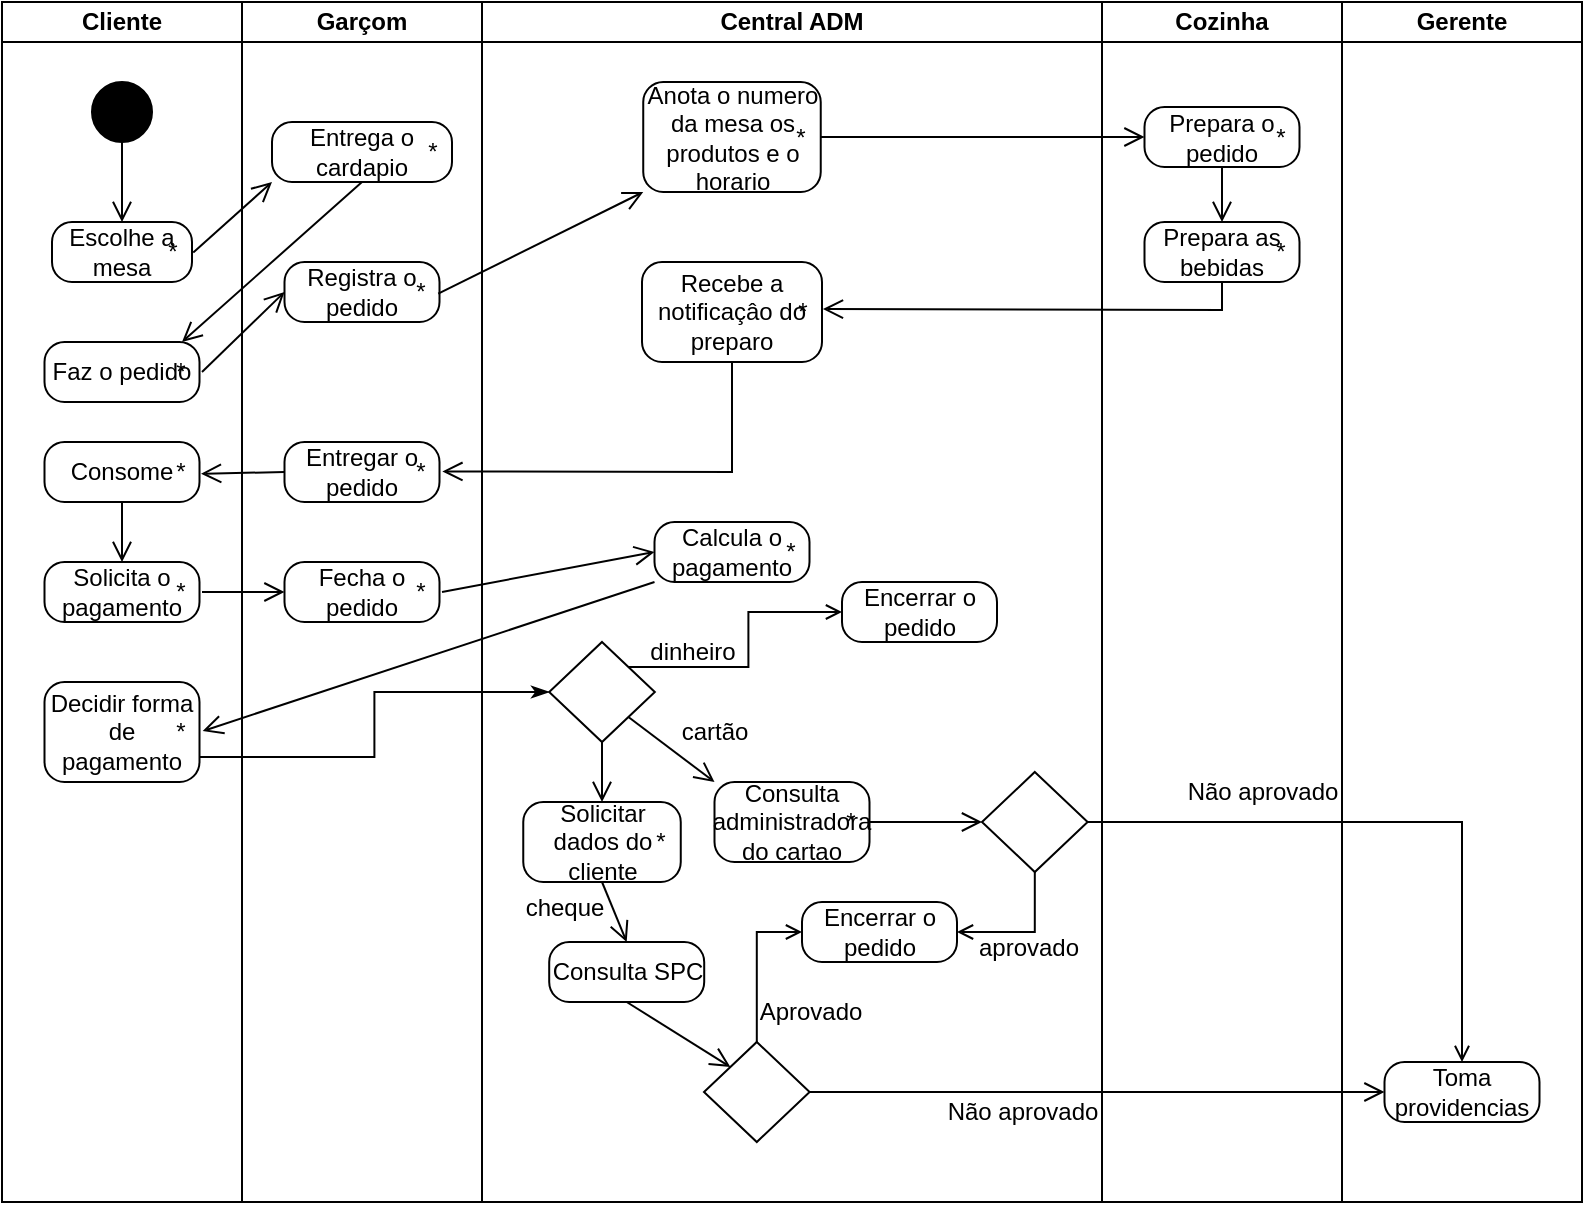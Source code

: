 <mxfile version="24.2.3" type="github">
  <diagram name="Página-1" id="BqkP0zEK79z1pLGELWx7">
    <mxGraphModel dx="1588" dy="758" grid="1" gridSize="10" guides="1" tooltips="1" connect="1" arrows="1" fold="1" page="1" pageScale="1" pageWidth="827" pageHeight="1169" math="0" shadow="0">
      <root>
        <mxCell id="0" />
        <mxCell id="1" parent="0" />
        <mxCell id="essIW2ThO4qJz_jhKlfG-8" value="Central ADM" style="swimlane;startSize=20;whiteSpace=wrap;html=1;" vertex="1" parent="1">
          <mxGeometry x="250" y="320" width="310" height="600" as="geometry" />
        </mxCell>
        <mxCell id="essIW2ThO4qJz_jhKlfG-37" value="Anota o numero da mesa os produtos e o horario" style="html=1;dashed=0;rounded=1;absoluteArcSize=1;arcSize=20;verticalAlign=middle;align=center;whiteSpace=wrap;" vertex="1" parent="essIW2ThO4qJz_jhKlfG-8">
          <mxGeometry x="80.62" y="40" width="88.75" height="55" as="geometry" />
        </mxCell>
        <mxCell id="essIW2ThO4qJz_jhKlfG-38" value="*" style="text;resizeWidth=0;resizeHeight=0;points=[];part=1;verticalAlign=middle;align=center;html=1;" vertex="1" parent="essIW2ThO4qJz_jhKlfG-37">
          <mxGeometry x="1" y="0.5" width="20" height="20" relative="1" as="geometry">
            <mxPoint x="-20" y="-10" as="offset" />
          </mxGeometry>
        </mxCell>
        <mxCell id="essIW2ThO4qJz_jhKlfG-48" value="Recebe a notificaçâo do preparo" style="html=1;dashed=0;rounded=1;absoluteArcSize=1;arcSize=20;verticalAlign=middle;align=center;whiteSpace=wrap;" vertex="1" parent="essIW2ThO4qJz_jhKlfG-8">
          <mxGeometry x="80" y="130" width="90" height="50" as="geometry" />
        </mxCell>
        <mxCell id="essIW2ThO4qJz_jhKlfG-49" value="*" style="text;resizeWidth=0;resizeHeight=0;points=[];part=1;verticalAlign=middle;align=center;html=1;" vertex="1" parent="essIW2ThO4qJz_jhKlfG-48">
          <mxGeometry x="1" y="0.5" width="20" height="20" relative="1" as="geometry">
            <mxPoint x="-20" y="-10" as="offset" />
          </mxGeometry>
        </mxCell>
        <mxCell id="essIW2ThO4qJz_jhKlfG-71" value="Calcula o pagamento" style="html=1;dashed=0;rounded=1;absoluteArcSize=1;arcSize=20;verticalAlign=middle;align=center;whiteSpace=wrap;" vertex="1" parent="essIW2ThO4qJz_jhKlfG-8">
          <mxGeometry x="86.25" y="260" width="77.5" height="30" as="geometry" />
        </mxCell>
        <mxCell id="essIW2ThO4qJz_jhKlfG-72" value="*" style="text;resizeWidth=0;resizeHeight=0;points=[];part=1;verticalAlign=middle;align=center;html=1;" vertex="1" parent="essIW2ThO4qJz_jhKlfG-71">
          <mxGeometry x="1" y="0.5" width="20" height="20" relative="1" as="geometry">
            <mxPoint x="-20" y="-10" as="offset" />
          </mxGeometry>
        </mxCell>
        <mxCell id="essIW2ThO4qJz_jhKlfG-149" style="edgeStyle=orthogonalEdgeStyle;rounded=0;orthogonalLoop=1;jettySize=auto;html=1;exitX=1;exitY=0;exitDx=0;exitDy=0;entryX=0;entryY=0.5;entryDx=0;entryDy=0;endArrow=open;endFill=0;" edge="1" parent="essIW2ThO4qJz_jhKlfG-8" source="essIW2ThO4qJz_jhKlfG-75" target="essIW2ThO4qJz_jhKlfG-119">
          <mxGeometry relative="1" as="geometry" />
        </mxCell>
        <mxCell id="essIW2ThO4qJz_jhKlfG-75" value="" style="rhombus;" vertex="1" parent="essIW2ThO4qJz_jhKlfG-8">
          <mxGeometry x="33.6" y="320" width="52.81" height="50" as="geometry" />
        </mxCell>
        <mxCell id="essIW2ThO4qJz_jhKlfG-84" value="Solicitar dados do cliente" style="html=1;dashed=0;rounded=1;absoluteArcSize=1;arcSize=20;verticalAlign=middle;align=center;whiteSpace=wrap;" vertex="1" parent="essIW2ThO4qJz_jhKlfG-8">
          <mxGeometry x="20.63" y="400" width="78.75" height="40" as="geometry" />
        </mxCell>
        <mxCell id="essIW2ThO4qJz_jhKlfG-85" value="*" style="text;resizeWidth=0;resizeHeight=0;points=[];part=1;verticalAlign=middle;align=center;html=1;" vertex="1" parent="essIW2ThO4qJz_jhKlfG-84">
          <mxGeometry x="1" y="0.5" width="20" height="20" relative="1" as="geometry">
            <mxPoint x="-20" y="-10" as="offset" />
          </mxGeometry>
        </mxCell>
        <mxCell id="essIW2ThO4qJz_jhKlfG-86" value="" style="endArrow=open;startArrow=none;endFill=0;startFill=0;endSize=8;html=1;verticalAlign=bottom;labelBackgroundColor=none;strokeWidth=1;rounded=0;exitX=0.5;exitY=1;exitDx=0;exitDy=0;entryX=0.5;entryY=0;entryDx=0;entryDy=0;" edge="1" parent="essIW2ThO4qJz_jhKlfG-8" source="essIW2ThO4qJz_jhKlfG-75" target="essIW2ThO4qJz_jhKlfG-84">
          <mxGeometry width="160" relative="1" as="geometry">
            <mxPoint x="-30" y="410" as="sourcePoint" />
            <mxPoint x="130" y="410" as="targetPoint" />
          </mxGeometry>
        </mxCell>
        <mxCell id="essIW2ThO4qJz_jhKlfG-88" value="Consulta SPC" style="html=1;dashed=0;rounded=1;absoluteArcSize=1;arcSize=20;verticalAlign=middle;align=center;whiteSpace=wrap;" vertex="1" parent="essIW2ThO4qJz_jhKlfG-8">
          <mxGeometry x="33.6" y="470" width="77.5" height="30" as="geometry" />
        </mxCell>
        <mxCell id="essIW2ThO4qJz_jhKlfG-91" value="" style="endArrow=open;startArrow=none;endFill=0;startFill=0;endSize=8;html=1;verticalAlign=bottom;labelBackgroundColor=none;strokeWidth=1;rounded=0;exitX=0.5;exitY=1;exitDx=0;exitDy=0;entryX=0.5;entryY=0;entryDx=0;entryDy=0;" edge="1" parent="essIW2ThO4qJz_jhKlfG-8" source="essIW2ThO4qJz_jhKlfG-84" target="essIW2ThO4qJz_jhKlfG-88">
          <mxGeometry width="160" relative="1" as="geometry">
            <mxPoint x="-80" y="360" as="sourcePoint" />
            <mxPoint x="80" y="360" as="targetPoint" />
          </mxGeometry>
        </mxCell>
        <mxCell id="essIW2ThO4qJz_jhKlfG-92" value="" style="endArrow=open;startArrow=none;endFill=0;startFill=0;endSize=8;html=1;verticalAlign=bottom;labelBackgroundColor=none;strokeWidth=1;rounded=0;exitX=0.5;exitY=1;exitDx=0;exitDy=0;entryX=0;entryY=0;entryDx=0;entryDy=0;" edge="1" parent="essIW2ThO4qJz_jhKlfG-8" source="essIW2ThO4qJz_jhKlfG-88" target="essIW2ThO4qJz_jhKlfG-116">
          <mxGeometry width="160" relative="1" as="geometry">
            <mxPoint x="-80" y="360" as="sourcePoint" />
            <mxPoint x="100" y="530" as="targetPoint" />
          </mxGeometry>
        </mxCell>
        <mxCell id="essIW2ThO4qJz_jhKlfG-113" value="Consulta administradora do cartao" style="html=1;dashed=0;rounded=1;absoluteArcSize=1;arcSize=20;verticalAlign=middle;align=center;whiteSpace=wrap;" vertex="1" parent="essIW2ThO4qJz_jhKlfG-8">
          <mxGeometry x="116.25" y="390" width="77.5" height="40" as="geometry" />
        </mxCell>
        <mxCell id="essIW2ThO4qJz_jhKlfG-114" value="*" style="text;resizeWidth=0;resizeHeight=0;points=[];part=1;verticalAlign=middle;align=center;html=1;" vertex="1" parent="essIW2ThO4qJz_jhKlfG-113">
          <mxGeometry x="1" y="0.5" width="20" height="20" relative="1" as="geometry">
            <mxPoint x="-20" y="-10" as="offset" />
          </mxGeometry>
        </mxCell>
        <mxCell id="essIW2ThO4qJz_jhKlfG-115" value="cartão" style="text;html=1;align=center;verticalAlign=middle;resizable=0;points=[];autosize=1;strokeColor=none;fillColor=none;" vertex="1" parent="essIW2ThO4qJz_jhKlfG-8">
          <mxGeometry x="86.41" y="350" width="60" height="30" as="geometry" />
        </mxCell>
        <mxCell id="essIW2ThO4qJz_jhKlfG-110" value="" style="endArrow=open;startArrow=none;endFill=0;startFill=0;endSize=8;html=1;verticalAlign=bottom;labelBackgroundColor=none;strokeWidth=1;rounded=0;exitX=1;exitY=1;exitDx=0;exitDy=0;entryX=0;entryY=0;entryDx=0;entryDy=0;" edge="1" parent="essIW2ThO4qJz_jhKlfG-8" source="essIW2ThO4qJz_jhKlfG-75" target="essIW2ThO4qJz_jhKlfG-113">
          <mxGeometry width="160" relative="1" as="geometry">
            <mxPoint x="-150" y="410" as="sourcePoint" />
            <mxPoint x="130" y="390" as="targetPoint" />
          </mxGeometry>
        </mxCell>
        <mxCell id="essIW2ThO4qJz_jhKlfG-144" style="edgeStyle=orthogonalEdgeStyle;rounded=0;orthogonalLoop=1;jettySize=auto;html=1;exitX=0.5;exitY=0;exitDx=0;exitDy=0;entryX=0;entryY=0.5;entryDx=0;entryDy=0;endArrow=open;endFill=0;" edge="1" parent="essIW2ThO4qJz_jhKlfG-8" source="essIW2ThO4qJz_jhKlfG-116" target="essIW2ThO4qJz_jhKlfG-90">
          <mxGeometry relative="1" as="geometry" />
        </mxCell>
        <mxCell id="essIW2ThO4qJz_jhKlfG-116" value="" style="rhombus;" vertex="1" parent="essIW2ThO4qJz_jhKlfG-8">
          <mxGeometry x="111" y="520" width="52.81" height="50" as="geometry" />
        </mxCell>
        <mxCell id="essIW2ThO4qJz_jhKlfG-90" value="Encerrar o pedido" style="html=1;dashed=0;rounded=1;absoluteArcSize=1;arcSize=20;verticalAlign=middle;align=center;whiteSpace=wrap;" vertex="1" parent="essIW2ThO4qJz_jhKlfG-8">
          <mxGeometry x="160" y="450" width="77.5" height="30" as="geometry" />
        </mxCell>
        <mxCell id="essIW2ThO4qJz_jhKlfG-119" value="Encerrar o pedido" style="html=1;dashed=0;rounded=1;absoluteArcSize=1;arcSize=20;verticalAlign=middle;align=center;whiteSpace=wrap;" vertex="1" parent="essIW2ThO4qJz_jhKlfG-8">
          <mxGeometry x="180" y="290" width="77.5" height="30" as="geometry" />
        </mxCell>
        <mxCell id="essIW2ThO4qJz_jhKlfG-142" style="edgeStyle=orthogonalEdgeStyle;rounded=0;orthogonalLoop=1;jettySize=auto;html=1;exitX=0.5;exitY=1;exitDx=0;exitDy=0;entryX=1;entryY=0.5;entryDx=0;entryDy=0;endArrow=open;endFill=0;" edge="1" parent="essIW2ThO4qJz_jhKlfG-8" source="essIW2ThO4qJz_jhKlfG-127" target="essIW2ThO4qJz_jhKlfG-90">
          <mxGeometry relative="1" as="geometry" />
        </mxCell>
        <mxCell id="essIW2ThO4qJz_jhKlfG-127" value="" style="rhombus;" vertex="1" parent="essIW2ThO4qJz_jhKlfG-8">
          <mxGeometry x="250" y="385" width="52.81" height="50" as="geometry" />
        </mxCell>
        <mxCell id="essIW2ThO4qJz_jhKlfG-128" value="" style="endArrow=open;startArrow=none;endFill=0;startFill=0;endSize=8;html=1;verticalAlign=bottom;labelBackgroundColor=none;strokeWidth=1;rounded=0;exitX=1;exitY=0.5;exitDx=0;exitDy=0;entryX=0;entryY=0.5;entryDx=0;entryDy=0;" edge="1" parent="essIW2ThO4qJz_jhKlfG-8" source="essIW2ThO4qJz_jhKlfG-113" target="essIW2ThO4qJz_jhKlfG-127">
          <mxGeometry width="160" relative="1" as="geometry">
            <mxPoint x="210" y="410" as="sourcePoint" />
            <mxPoint x="210" y="370" as="targetPoint" />
          </mxGeometry>
        </mxCell>
        <mxCell id="essIW2ThO4qJz_jhKlfG-136" value="Aprovado" style="text;html=1;align=center;verticalAlign=middle;resizable=0;points=[];autosize=1;strokeColor=none;fillColor=none;" vertex="1" parent="essIW2ThO4qJz_jhKlfG-8">
          <mxGeometry x="124" y="490" width="80" height="30" as="geometry" />
        </mxCell>
        <mxCell id="essIW2ThO4qJz_jhKlfG-137" value="Não aprovado" style="text;html=1;align=center;verticalAlign=middle;resizable=0;points=[];autosize=1;strokeColor=none;fillColor=none;" vertex="1" parent="essIW2ThO4qJz_jhKlfG-8">
          <mxGeometry x="220" y="540" width="100" height="30" as="geometry" />
        </mxCell>
        <mxCell id="essIW2ThO4qJz_jhKlfG-143" value="aprovado" style="text;html=1;align=center;verticalAlign=middle;resizable=0;points=[];autosize=1;strokeColor=none;fillColor=none;" vertex="1" parent="essIW2ThO4qJz_jhKlfG-8">
          <mxGeometry x="237.5" y="458" width="70" height="30" as="geometry" />
        </mxCell>
        <mxCell id="essIW2ThO4qJz_jhKlfG-150" value="dinheiro" style="text;html=1;align=center;verticalAlign=middle;resizable=0;points=[];autosize=1;strokeColor=none;fillColor=none;" vertex="1" parent="essIW2ThO4qJz_jhKlfG-8">
          <mxGeometry x="70" y="310" width="70" height="30" as="geometry" />
        </mxCell>
        <mxCell id="essIW2ThO4qJz_jhKlfG-9" value="Garçom" style="swimlane;startSize=20;whiteSpace=wrap;html=1;" vertex="1" parent="1">
          <mxGeometry x="130" y="320" width="120" height="600" as="geometry" />
        </mxCell>
        <mxCell id="essIW2ThO4qJz_jhKlfG-25" value="Entrega o cardapio" style="html=1;dashed=0;rounded=1;absoluteArcSize=1;arcSize=20;verticalAlign=middle;align=center;whiteSpace=wrap;" vertex="1" parent="essIW2ThO4qJz_jhKlfG-9">
          <mxGeometry x="15" y="60" width="90" height="30" as="geometry" />
        </mxCell>
        <mxCell id="essIW2ThO4qJz_jhKlfG-26" value="*" style="text;resizeWidth=0;resizeHeight=0;points=[];part=1;verticalAlign=middle;align=center;html=1;" vertex="1" parent="essIW2ThO4qJz_jhKlfG-25">
          <mxGeometry x="1" y="0.5" width="20" height="20" relative="1" as="geometry">
            <mxPoint x="-20" y="-10" as="offset" />
          </mxGeometry>
        </mxCell>
        <mxCell id="essIW2ThO4qJz_jhKlfG-30" value="Registra o pedido" style="html=1;dashed=0;rounded=1;absoluteArcSize=1;arcSize=20;verticalAlign=middle;align=center;whiteSpace=wrap;" vertex="1" parent="essIW2ThO4qJz_jhKlfG-9">
          <mxGeometry x="21.25" y="130" width="77.5" height="30" as="geometry" />
        </mxCell>
        <mxCell id="essIW2ThO4qJz_jhKlfG-31" value="*" style="text;resizeWidth=0;resizeHeight=0;points=[];part=1;verticalAlign=middle;align=center;html=1;" vertex="1" parent="essIW2ThO4qJz_jhKlfG-30">
          <mxGeometry x="1" y="0.5" width="20" height="20" relative="1" as="geometry">
            <mxPoint x="-20" y="-10" as="offset" />
          </mxGeometry>
        </mxCell>
        <mxCell id="essIW2ThO4qJz_jhKlfG-51" value="Entregar o pedido" style="html=1;dashed=0;rounded=1;absoluteArcSize=1;arcSize=20;verticalAlign=middle;align=center;whiteSpace=wrap;" vertex="1" parent="essIW2ThO4qJz_jhKlfG-9">
          <mxGeometry x="21.25" y="220" width="77.5" height="30" as="geometry" />
        </mxCell>
        <mxCell id="essIW2ThO4qJz_jhKlfG-52" value="*" style="text;resizeWidth=0;resizeHeight=0;points=[];part=1;verticalAlign=middle;align=center;html=1;" vertex="1" parent="essIW2ThO4qJz_jhKlfG-51">
          <mxGeometry x="1" y="0.5" width="20" height="20" relative="1" as="geometry">
            <mxPoint x="-20" y="-10" as="offset" />
          </mxGeometry>
        </mxCell>
        <mxCell id="essIW2ThO4qJz_jhKlfG-64" value="Fecha o pedido" style="html=1;dashed=0;rounded=1;absoluteArcSize=1;arcSize=20;verticalAlign=middle;align=center;whiteSpace=wrap;" vertex="1" parent="essIW2ThO4qJz_jhKlfG-9">
          <mxGeometry x="21.25" y="280" width="77.5" height="30" as="geometry" />
        </mxCell>
        <mxCell id="essIW2ThO4qJz_jhKlfG-65" value="*" style="text;resizeWidth=0;resizeHeight=0;points=[];part=1;verticalAlign=middle;align=center;html=1;" vertex="1" parent="essIW2ThO4qJz_jhKlfG-64">
          <mxGeometry x="1" y="0.5" width="20" height="20" relative="1" as="geometry">
            <mxPoint x="-20" y="-10" as="offset" />
          </mxGeometry>
        </mxCell>
        <mxCell id="essIW2ThO4qJz_jhKlfG-10" value="Cozinha" style="swimlane;startSize=20;whiteSpace=wrap;html=1;" vertex="1" parent="1">
          <mxGeometry x="560" y="320" width="120" height="600" as="geometry" />
        </mxCell>
        <mxCell id="essIW2ThO4qJz_jhKlfG-40" value="Prepara o pedido" style="html=1;dashed=0;rounded=1;absoluteArcSize=1;arcSize=20;verticalAlign=middle;align=center;whiteSpace=wrap;" vertex="1" parent="essIW2ThO4qJz_jhKlfG-10">
          <mxGeometry x="21.25" y="52.5" width="77.5" height="30" as="geometry" />
        </mxCell>
        <mxCell id="essIW2ThO4qJz_jhKlfG-41" value="*" style="text;resizeWidth=0;resizeHeight=0;points=[];part=1;verticalAlign=middle;align=center;html=1;" vertex="1" parent="essIW2ThO4qJz_jhKlfG-40">
          <mxGeometry x="1" y="0.5" width="20" height="20" relative="1" as="geometry">
            <mxPoint x="-20" y="-10" as="offset" />
          </mxGeometry>
        </mxCell>
        <mxCell id="essIW2ThO4qJz_jhKlfG-45" value="Prepara as bebidas" style="html=1;dashed=0;rounded=1;absoluteArcSize=1;arcSize=20;verticalAlign=middle;align=center;whiteSpace=wrap;" vertex="1" parent="essIW2ThO4qJz_jhKlfG-10">
          <mxGeometry x="21.25" y="110" width="77.5" height="30" as="geometry" />
        </mxCell>
        <mxCell id="essIW2ThO4qJz_jhKlfG-46" value="*" style="text;resizeWidth=0;resizeHeight=0;points=[];part=1;verticalAlign=middle;align=center;html=1;" vertex="1" parent="essIW2ThO4qJz_jhKlfG-45">
          <mxGeometry x="1" y="0.5" width="20" height="20" relative="1" as="geometry">
            <mxPoint x="-20" y="-10" as="offset" />
          </mxGeometry>
        </mxCell>
        <mxCell id="essIW2ThO4qJz_jhKlfG-47" value="" style="endArrow=open;startArrow=none;endFill=0;startFill=0;endSize=8;html=1;verticalAlign=bottom;labelBackgroundColor=none;strokeWidth=1;rounded=0;exitX=0.5;exitY=1;exitDx=0;exitDy=0;entryX=0.5;entryY=0;entryDx=0;entryDy=0;" edge="1" parent="essIW2ThO4qJz_jhKlfG-10" source="essIW2ThO4qJz_jhKlfG-40" target="essIW2ThO4qJz_jhKlfG-45">
          <mxGeometry width="160" relative="1" as="geometry">
            <mxPoint x="-130" y="200" as="sourcePoint" />
            <mxPoint x="30" y="200" as="targetPoint" />
          </mxGeometry>
        </mxCell>
        <mxCell id="essIW2ThO4qJz_jhKlfG-139" value="Não aprovado" style="text;html=1;align=center;verticalAlign=middle;resizable=0;points=[];autosize=1;strokeColor=none;fillColor=none;" vertex="1" parent="essIW2ThO4qJz_jhKlfG-10">
          <mxGeometry x="30" y="380" width="100" height="30" as="geometry" />
        </mxCell>
        <mxCell id="essIW2ThO4qJz_jhKlfG-11" value="Cliente" style="swimlane;startSize=20;whiteSpace=wrap;html=1;" vertex="1" parent="1">
          <mxGeometry x="10" y="320" width="120" height="600" as="geometry" />
        </mxCell>
        <mxCell id="essIW2ThO4qJz_jhKlfG-15" value="" style="ellipse;fillColor=strokeColor;html=1;" vertex="1" parent="essIW2ThO4qJz_jhKlfG-11">
          <mxGeometry x="45" y="40" width="30" height="30" as="geometry" />
        </mxCell>
        <mxCell id="essIW2ThO4qJz_jhKlfG-17" value="Escolhe a mesa" style="html=1;dashed=0;rounded=1;absoluteArcSize=1;arcSize=20;verticalAlign=middle;align=center;whiteSpace=wrap;" vertex="1" parent="essIW2ThO4qJz_jhKlfG-11">
          <mxGeometry x="25" y="110" width="70" height="30" as="geometry" />
        </mxCell>
        <mxCell id="essIW2ThO4qJz_jhKlfG-18" value="*" style="text;resizeWidth=0;resizeHeight=0;points=[];part=1;verticalAlign=middle;align=center;html=1;" vertex="1" parent="essIW2ThO4qJz_jhKlfG-17">
          <mxGeometry x="1" y="0.5" width="20" height="20" relative="1" as="geometry">
            <mxPoint x="-20" y="-10" as="offset" />
          </mxGeometry>
        </mxCell>
        <mxCell id="essIW2ThO4qJz_jhKlfG-23" value="" style="endArrow=open;startArrow=none;endFill=0;startFill=0;endSize=8;html=1;verticalAlign=bottom;labelBackgroundColor=none;strokeWidth=1;rounded=0;exitX=0.5;exitY=1;exitDx=0;exitDy=0;entryX=0.5;entryY=0;entryDx=0;entryDy=0;" edge="1" parent="essIW2ThO4qJz_jhKlfG-11" source="essIW2ThO4qJz_jhKlfG-15" target="essIW2ThO4qJz_jhKlfG-17">
          <mxGeometry width="160" relative="1" as="geometry">
            <mxPoint x="210" y="210" as="sourcePoint" />
            <mxPoint x="370" y="210" as="targetPoint" />
          </mxGeometry>
        </mxCell>
        <mxCell id="essIW2ThO4qJz_jhKlfG-28" value="Faz o pedido" style="html=1;dashed=0;rounded=1;absoluteArcSize=1;arcSize=20;verticalAlign=middle;align=center;whiteSpace=wrap;" vertex="1" parent="essIW2ThO4qJz_jhKlfG-11">
          <mxGeometry x="21.25" y="170" width="77.5" height="30" as="geometry" />
        </mxCell>
        <mxCell id="essIW2ThO4qJz_jhKlfG-29" value="*" style="text;resizeWidth=0;resizeHeight=0;points=[];part=1;verticalAlign=middle;align=center;html=1;" vertex="1" parent="essIW2ThO4qJz_jhKlfG-28">
          <mxGeometry x="1" y="0.5" width="20" height="20" relative="1" as="geometry">
            <mxPoint x="-20" y="-10" as="offset" />
          </mxGeometry>
        </mxCell>
        <mxCell id="essIW2ThO4qJz_jhKlfG-56" value="Solicita o pagamento" style="html=1;dashed=0;rounded=1;absoluteArcSize=1;arcSize=20;verticalAlign=middle;align=center;whiteSpace=wrap;" vertex="1" parent="essIW2ThO4qJz_jhKlfG-11">
          <mxGeometry x="21.25" y="280" width="77.5" height="30" as="geometry" />
        </mxCell>
        <mxCell id="essIW2ThO4qJz_jhKlfG-57" value="*" style="text;resizeWidth=0;resizeHeight=0;points=[];part=1;verticalAlign=middle;align=center;html=1;" vertex="1" parent="essIW2ThO4qJz_jhKlfG-56">
          <mxGeometry x="1" y="0.5" width="20" height="20" relative="1" as="geometry">
            <mxPoint x="-20" y="-10" as="offset" />
          </mxGeometry>
        </mxCell>
        <mxCell id="essIW2ThO4qJz_jhKlfG-59" value="Consome" style="html=1;dashed=0;rounded=1;absoluteArcSize=1;arcSize=20;verticalAlign=middle;align=center;whiteSpace=wrap;" vertex="1" parent="essIW2ThO4qJz_jhKlfG-11">
          <mxGeometry x="21.25" y="220" width="77.5" height="30" as="geometry" />
        </mxCell>
        <mxCell id="essIW2ThO4qJz_jhKlfG-60" value="*" style="text;resizeWidth=0;resizeHeight=0;points=[];part=1;verticalAlign=middle;align=center;html=1;" vertex="1" parent="essIW2ThO4qJz_jhKlfG-59">
          <mxGeometry x="1" y="0.5" width="20" height="20" relative="1" as="geometry">
            <mxPoint x="-20" y="-10" as="offset" />
          </mxGeometry>
        </mxCell>
        <mxCell id="essIW2ThO4qJz_jhKlfG-61" value="" style="endArrow=open;startArrow=none;endFill=0;startFill=0;endSize=8;html=1;verticalAlign=bottom;labelBackgroundColor=none;strokeWidth=1;rounded=0;exitX=0.5;exitY=1;exitDx=0;exitDy=0;entryX=0.5;entryY=0;entryDx=0;entryDy=0;" edge="1" parent="essIW2ThO4qJz_jhKlfG-11" source="essIW2ThO4qJz_jhKlfG-59" target="essIW2ThO4qJz_jhKlfG-56">
          <mxGeometry width="160" relative="1" as="geometry">
            <mxPoint x="220" y="190" as="sourcePoint" />
            <mxPoint x="380" y="190" as="targetPoint" />
          </mxGeometry>
        </mxCell>
        <mxCell id="essIW2ThO4qJz_jhKlfG-79" value="Decidir forma de pagamento" style="html=1;dashed=0;rounded=1;absoluteArcSize=1;arcSize=20;verticalAlign=middle;align=center;whiteSpace=wrap;" vertex="1" parent="essIW2ThO4qJz_jhKlfG-11">
          <mxGeometry x="21.25" y="340" width="77.5" height="50" as="geometry" />
        </mxCell>
        <mxCell id="essIW2ThO4qJz_jhKlfG-80" value="*" style="text;resizeWidth=0;resizeHeight=0;points=[];part=1;verticalAlign=middle;align=center;html=1;" vertex="1" parent="essIW2ThO4qJz_jhKlfG-79">
          <mxGeometry x="1" y="0.5" width="20" height="20" relative="1" as="geometry">
            <mxPoint x="-20" y="-10" as="offset" />
          </mxGeometry>
        </mxCell>
        <mxCell id="essIW2ThO4qJz_jhKlfG-24" value="" style="endArrow=open;startArrow=none;endFill=0;startFill=0;endSize=8;html=1;verticalAlign=bottom;labelBackgroundColor=none;strokeWidth=1;rounded=0;exitX=1.032;exitY=0.512;exitDx=0;exitDy=0;exitPerimeter=0;entryX=0;entryY=1;entryDx=0;entryDy=0;" edge="1" parent="1" source="essIW2ThO4qJz_jhKlfG-18" target="essIW2ThO4qJz_jhKlfG-25">
          <mxGeometry width="160" relative="1" as="geometry">
            <mxPoint x="220" y="530" as="sourcePoint" />
            <mxPoint x="150" y="400" as="targetPoint" />
          </mxGeometry>
        </mxCell>
        <mxCell id="essIW2ThO4qJz_jhKlfG-27" value="" style="endArrow=open;startArrow=none;endFill=0;startFill=0;endSize=8;html=1;verticalAlign=bottom;labelBackgroundColor=none;strokeWidth=1;rounded=0;exitX=0.5;exitY=1;exitDx=0;exitDy=0;" edge="1" parent="1" source="essIW2ThO4qJz_jhKlfG-25">
          <mxGeometry width="160" relative="1" as="geometry">
            <mxPoint x="230" y="510" as="sourcePoint" />
            <mxPoint x="100" y="490" as="targetPoint" />
          </mxGeometry>
        </mxCell>
        <mxCell id="essIW2ThO4qJz_jhKlfG-32" value="" style="endArrow=open;startArrow=none;endFill=0;startFill=0;endSize=8;html=1;verticalAlign=bottom;labelBackgroundColor=none;strokeWidth=1;rounded=0;entryX=0;entryY=0.5;entryDx=0;entryDy=0;" edge="1" parent="1" target="essIW2ThO4qJz_jhKlfG-30">
          <mxGeometry width="160" relative="1" as="geometry">
            <mxPoint x="110" y="505" as="sourcePoint" />
            <mxPoint x="390" y="510" as="targetPoint" />
          </mxGeometry>
        </mxCell>
        <mxCell id="essIW2ThO4qJz_jhKlfG-39" value="" style="endArrow=open;startArrow=none;endFill=0;startFill=0;endSize=8;html=1;verticalAlign=bottom;labelBackgroundColor=none;strokeWidth=1;rounded=0;entryX=0;entryY=1;entryDx=0;entryDy=0;exitX=0.969;exitY=0.54;exitDx=0;exitDy=0;exitPerimeter=0;" edge="1" parent="1" source="essIW2ThO4qJz_jhKlfG-31" target="essIW2ThO4qJz_jhKlfG-37">
          <mxGeometry width="160" relative="1" as="geometry">
            <mxPoint x="230" y="510" as="sourcePoint" />
            <mxPoint x="390" y="510" as="targetPoint" />
          </mxGeometry>
        </mxCell>
        <mxCell id="essIW2ThO4qJz_jhKlfG-42" value="" style="endArrow=open;startArrow=none;endFill=0;startFill=0;endSize=8;html=1;verticalAlign=bottom;labelBackgroundColor=none;strokeWidth=1;rounded=0;exitX=1;exitY=0.5;exitDx=0;exitDy=0;entryX=0;entryY=0.5;entryDx=0;entryDy=0;" edge="1" parent="1" source="essIW2ThO4qJz_jhKlfG-37" target="essIW2ThO4qJz_jhKlfG-40">
          <mxGeometry width="160" relative="1" as="geometry">
            <mxPoint x="240" y="520" as="sourcePoint" />
            <mxPoint x="400" y="520" as="targetPoint" />
          </mxGeometry>
        </mxCell>
        <mxCell id="essIW2ThO4qJz_jhKlfG-50" value="" style="endArrow=open;startArrow=none;endFill=0;startFill=0;endSize=8;html=1;verticalAlign=bottom;labelBackgroundColor=none;strokeWidth=1;rounded=0;exitX=0.5;exitY=1;exitDx=0;exitDy=0;entryX=1.023;entryY=0.426;entryDx=0;entryDy=0;entryPerimeter=0;" edge="1" parent="1" source="essIW2ThO4qJz_jhKlfG-45" target="essIW2ThO4qJz_jhKlfG-49">
          <mxGeometry width="160" relative="1" as="geometry">
            <mxPoint x="240" y="520" as="sourcePoint" />
            <mxPoint x="400" y="520" as="targetPoint" />
            <Array as="points">
              <mxPoint x="620" y="474" />
            </Array>
          </mxGeometry>
        </mxCell>
        <mxCell id="essIW2ThO4qJz_jhKlfG-53" value="" style="endArrow=open;startArrow=none;endFill=0;startFill=0;endSize=8;html=1;verticalAlign=bottom;labelBackgroundColor=none;strokeWidth=1;rounded=0;exitX=0.5;exitY=1;exitDx=0;exitDy=0;entryX=1.072;entryY=0.486;entryDx=0;entryDy=0;entryPerimeter=0;" edge="1" parent="1" source="essIW2ThO4qJz_jhKlfG-48" target="essIW2ThO4qJz_jhKlfG-52">
          <mxGeometry width="160" relative="1" as="geometry">
            <mxPoint x="240" y="610" as="sourcePoint" />
            <mxPoint x="400" y="610" as="targetPoint" />
            <Array as="points">
              <mxPoint x="375" y="555" />
            </Array>
          </mxGeometry>
        </mxCell>
        <mxCell id="essIW2ThO4qJz_jhKlfG-58" value="" style="endArrow=open;startArrow=none;endFill=0;startFill=0;endSize=8;html=1;verticalAlign=bottom;labelBackgroundColor=none;strokeWidth=1;rounded=0;exitX=0;exitY=0.5;exitDx=0;exitDy=0;entryX=1.038;entryY=0.543;entryDx=0;entryDy=0;entryPerimeter=0;" edge="1" parent="1" source="essIW2ThO4qJz_jhKlfG-51" target="essIW2ThO4qJz_jhKlfG-60">
          <mxGeometry width="160" relative="1" as="geometry">
            <mxPoint x="230" y="600" as="sourcePoint" />
            <mxPoint x="400" y="610" as="targetPoint" />
          </mxGeometry>
        </mxCell>
        <mxCell id="essIW2ThO4qJz_jhKlfG-66" value="" style="endArrow=open;startArrow=none;endFill=0;startFill=0;endSize=8;html=1;verticalAlign=bottom;labelBackgroundColor=none;strokeWidth=1;rounded=0;entryX=0;entryY=0.5;entryDx=0;entryDy=0;" edge="1" parent="1" target="essIW2ThO4qJz_jhKlfG-64">
          <mxGeometry width="160" relative="1" as="geometry">
            <mxPoint x="110" y="615" as="sourcePoint" />
            <mxPoint x="390" y="510" as="targetPoint" />
          </mxGeometry>
        </mxCell>
        <mxCell id="essIW2ThO4qJz_jhKlfG-73" value="" style="endArrow=open;startArrow=none;endFill=0;startFill=0;endSize=8;html=1;verticalAlign=bottom;labelBackgroundColor=none;strokeWidth=1;rounded=0;entryX=0;entryY=0.5;entryDx=0;entryDy=0;" edge="1" parent="1" target="essIW2ThO4qJz_jhKlfG-71">
          <mxGeometry width="160" relative="1" as="geometry">
            <mxPoint x="230" y="615" as="sourcePoint" />
            <mxPoint x="390" y="510" as="targetPoint" />
          </mxGeometry>
        </mxCell>
        <mxCell id="essIW2ThO4qJz_jhKlfG-81" value="" style="endArrow=open;startArrow=none;endFill=0;startFill=0;endSize=8;html=1;verticalAlign=bottom;labelBackgroundColor=none;strokeWidth=1;rounded=0;exitX=0;exitY=1;exitDx=0;exitDy=0;entryX=1.08;entryY=0.477;entryDx=0;entryDy=0;entryPerimeter=0;" edge="1" parent="1" source="essIW2ThO4qJz_jhKlfG-71" target="essIW2ThO4qJz_jhKlfG-80">
          <mxGeometry width="160" relative="1" as="geometry">
            <mxPoint x="220" y="730" as="sourcePoint" />
            <mxPoint x="380" y="730" as="targetPoint" />
          </mxGeometry>
        </mxCell>
        <mxCell id="essIW2ThO4qJz_jhKlfG-126" value="Gerente" style="swimlane;startSize=20;whiteSpace=wrap;html=1;" vertex="1" parent="1">
          <mxGeometry x="680" y="320" width="120" height="600" as="geometry" />
        </mxCell>
        <mxCell id="essIW2ThO4qJz_jhKlfG-132" value="Toma providencias" style="html=1;dashed=0;rounded=1;absoluteArcSize=1;arcSize=20;verticalAlign=middle;align=center;whiteSpace=wrap;" vertex="1" parent="essIW2ThO4qJz_jhKlfG-126">
          <mxGeometry x="21.25" y="530" width="77.5" height="30" as="geometry" />
        </mxCell>
        <mxCell id="essIW2ThO4qJz_jhKlfG-133" value="" style="endArrow=open;startArrow=none;endFill=0;startFill=0;endSize=8;html=1;verticalAlign=bottom;labelBackgroundColor=none;strokeWidth=1;rounded=0;exitX=1;exitY=0.5;exitDx=0;exitDy=0;entryX=0;entryY=0.5;entryDx=0;entryDy=0;" edge="1" parent="1" source="essIW2ThO4qJz_jhKlfG-116" target="essIW2ThO4qJz_jhKlfG-132">
          <mxGeometry width="160" relative="1" as="geometry">
            <mxPoint x="420" y="864.57" as="sourcePoint" />
            <mxPoint x="580" y="864.57" as="targetPoint" />
          </mxGeometry>
        </mxCell>
        <mxCell id="essIW2ThO4qJz_jhKlfG-140" value="cheque" style="text;html=1;align=center;verticalAlign=middle;resizable=0;points=[];autosize=1;strokeColor=none;fillColor=none;" vertex="1" parent="1">
          <mxGeometry x="261" y="758" width="60" height="30" as="geometry" />
        </mxCell>
        <mxCell id="essIW2ThO4qJz_jhKlfG-145" style="edgeStyle=orthogonalEdgeStyle;rounded=0;orthogonalLoop=1;jettySize=auto;html=1;entryX=0.5;entryY=0;entryDx=0;entryDy=0;endArrow=open;endFill=0;" edge="1" parent="1" source="essIW2ThO4qJz_jhKlfG-127" target="essIW2ThO4qJz_jhKlfG-132">
          <mxGeometry relative="1" as="geometry" />
        </mxCell>
        <mxCell id="essIW2ThO4qJz_jhKlfG-151" style="edgeStyle=orthogonalEdgeStyle;rounded=0;orthogonalLoop=1;jettySize=auto;html=1;exitX=1;exitY=0.75;exitDx=0;exitDy=0;entryX=0;entryY=0.5;entryDx=0;entryDy=0;endArrow=classicThin;endFill=1;" edge="1" parent="1" source="essIW2ThO4qJz_jhKlfG-79" target="essIW2ThO4qJz_jhKlfG-75">
          <mxGeometry relative="1" as="geometry" />
        </mxCell>
      </root>
    </mxGraphModel>
  </diagram>
</mxfile>
